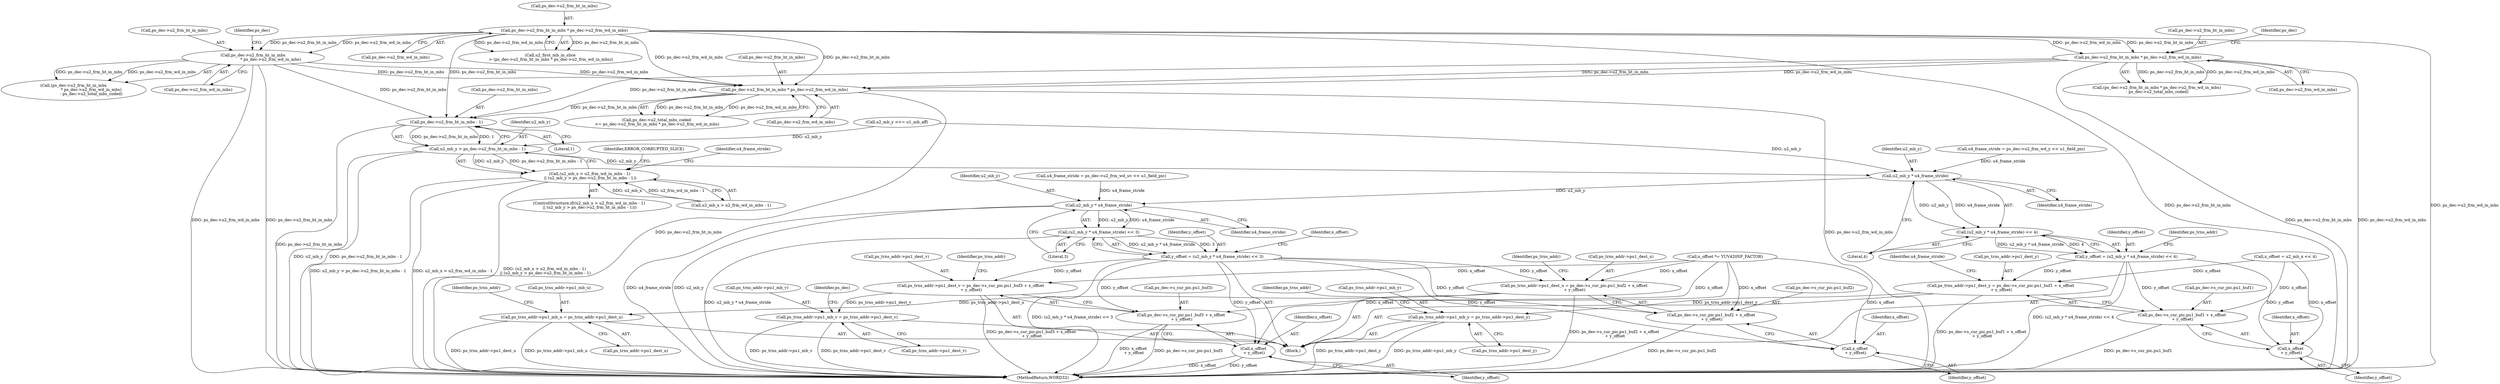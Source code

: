 digraph "0_Android_0b23c81c3dd9ec38f7e6806a3955fed1925541a0_2@pointer" {
"1001984" [label="(Call,ps_dec->u2_frm_ht_in_mbs - 1)"];
"1000235" [label="(Call,ps_dec->u2_frm_ht_in_mbs * ps_dec->u2_frm_wd_in_mbs)"];
"1000997" [label="(Call,ps_dec->u2_frm_ht_in_mbs * ps_dec->u2_frm_wd_in_mbs)"];
"1001103" [label="(Call,ps_dec->u2_frm_ht_in_mbs\n                            * ps_dec->u2_frm_wd_in_mbs)"];
"1001218" [label="(Call,ps_dec->u2_frm_ht_in_mbs * ps_dec->u2_frm_wd_in_mbs)"];
"1001982" [label="(Call,u2_mb_y > ps_dec->u2_frm_ht_in_mbs - 1)"];
"1001976" [label="(Call,(u2_mb_x > u2_frm_wd_in_mbs - 1)\n || (u2_mb_y > ps_dec->u2_frm_ht_in_mbs - 1))"];
"1002007" [label="(Call,u2_mb_y * u4_frame_stride)"];
"1002006" [label="(Call,(u2_mb_y * u4_frame_stride) << 4)"];
"1002004" [label="(Call,y_offset = (u2_mb_y * u4_frame_stride) << 4)"];
"1002011" [label="(Call,ps_trns_addr->pu1_dest_y = ps_dec->s_cur_pic.pu1_buf1 + x_offset\n + y_offset)"];
"1002070" [label="(Call,ps_trns_addr->pu1_mb_y = ps_trns_addr->pu1_dest_y)"];
"1002015" [label="(Call,ps_dec->s_cur_pic.pu1_buf1 + x_offset\n + y_offset)"];
"1002021" [label="(Call,x_offset\n + y_offset)"];
"1002037" [label="(Call,u2_mb_y * u4_frame_stride)"];
"1002036" [label="(Call,(u2_mb_y * u4_frame_stride) << 3)"];
"1002034" [label="(Call,y_offset = (u2_mb_y * u4_frame_stride) << 3)"];
"1002044" [label="(Call,ps_trns_addr->pu1_dest_u = ps_dec->s_cur_pic.pu1_buf2 + x_offset\n + y_offset)"];
"1002077" [label="(Call,ps_trns_addr->pu1_mb_u = ps_trns_addr->pu1_dest_u)"];
"1002048" [label="(Call,ps_dec->s_cur_pic.pu1_buf2 + x_offset\n + y_offset)"];
"1002054" [label="(Call,x_offset\n + y_offset)"];
"1002057" [label="(Call,ps_trns_addr->pu1_dest_v = ps_dec->s_cur_pic.pu1_buf3 + x_offset\n + y_offset)"];
"1002084" [label="(Call,ps_trns_addr->pu1_mb_v = ps_trns_addr->pu1_dest_v)"];
"1002061" [label="(Call,ps_dec->s_cur_pic.pu1_buf3 + x_offset\n + y_offset)"];
"1002067" [label="(Call,x_offset\n + y_offset)"];
"1001982" [label="(Call,u2_mb_y > ps_dec->u2_frm_ht_in_mbs - 1)"];
"1002062" [label="(Call,ps_dec->s_cur_pic.pu1_buf3)"];
"1002010" [label="(Literal,4)"];
"1001102" [label="(Call,(ps_dec->u2_frm_ht_in_mbs\n                            * ps_dec->u2_frm_wd_in_mbs)\n                            - ps_dec->u2_total_mbs_coded)"];
"1000235" [label="(Call,ps_dec->u2_frm_ht_in_mbs * ps_dec->u2_frm_wd_in_mbs)"];
"1002085" [label="(Call,ps_trns_addr->pu1_mb_v)"];
"1001111" [label="(Identifier,ps_dec)"];
"1002094" [label="(Identifier,ps_dec)"];
"1001214" [label="(Call,ps_dec->u2_total_mbs_coded\n >= ps_dec->u2_frm_ht_in_mbs * ps_dec->u2_frm_wd_in_mbs)"];
"1002068" [label="(Identifier,x_offset)"];
"1001972" [label="(Call,u2_mb_y <<= u1_mb_aff)"];
"1002045" [label="(Call,ps_trns_addr->pu1_dest_u)"];
"1002049" [label="(Call,ps_dec->s_cur_pic.pu1_buf2)"];
"1002009" [label="(Identifier,u4_frame_stride)"];
"1002067" [label="(Call,x_offset\n + y_offset)"];
"1002039" [label="(Identifier,u4_frame_stride)"];
"1001107" [label="(Call,ps_dec->u2_frm_wd_in_mbs)"];
"1002086" [label="(Identifier,ps_trns_addr)"];
"1001985" [label="(Call,ps_dec->u2_frm_ht_in_mbs)"];
"1002011" [label="(Call,ps_trns_addr->pu1_dest_y = ps_dec->s_cur_pic.pu1_buf1 + x_offset\n + y_offset)"];
"1002016" [label="(Call,ps_dec->s_cur_pic.pu1_buf1)"];
"1002013" [label="(Identifier,ps_trns_addr)"];
"1002007" [label="(Call,u2_mb_y * u4_frame_stride)"];
"1002038" [label="(Identifier,u2_mb_y)"];
"1002023" [label="(Identifier,y_offset)"];
"1002022" [label="(Identifier,x_offset)"];
"1000236" [label="(Call,ps_dec->u2_frm_ht_in_mbs)"];
"1000996" [label="(Call,(ps_dec->u2_frm_ht_in_mbs * ps_dec->u2_frm_wd_in_mbs)\n - ps_dec->u2_total_mbs_coded)"];
"1002084" [label="(Call,ps_trns_addr->pu1_mb_v = ps_trns_addr->pu1_dest_v)"];
"1002021" [label="(Call,x_offset\n + y_offset)"];
"1002079" [label="(Identifier,ps_trns_addr)"];
"1002024" [label="(Call,u4_frame_stride = ps_dec->u2_frm_wd_uv << u1_field_pic)"];
"1002056" [label="(Identifier,y_offset)"];
"1001001" [label="(Call,ps_dec->u2_frm_wd_in_mbs)"];
"1001984" [label="(Call,ps_dec->u2_frm_ht_in_mbs - 1)"];
"1001104" [label="(Call,ps_dec->u2_frm_ht_in_mbs)"];
"1000998" [label="(Call,ps_dec->u2_frm_ht_in_mbs)"];
"1002005" [label="(Identifier,y_offset)"];
"1002055" [label="(Identifier,x_offset)"];
"1001983" [label="(Identifier,u2_mb_y)"];
"1001992" [label="(Call,u4_frame_stride = ps_dec->u2_frm_wd_y << u1_field_pic)"];
"1002071" [label="(Call,ps_trns_addr->pu1_mb_y)"];
"1001976" [label="(Call,(u2_mb_x > u2_frm_wd_in_mbs - 1)\n || (u2_mb_y > ps_dec->u2_frm_ht_in_mbs - 1))"];
"1002081" [label="(Call,ps_trns_addr->pu1_dest_u)"];
"1002025" [label="(Identifier,u4_frame_stride)"];
"1001005" [label="(Identifier,ps_dec)"];
"1001977" [label="(Call,u2_mb_x > u2_frm_wd_in_mbs - 1)"];
"1002037" [label="(Call,u2_mb_y * u4_frame_stride)"];
"1002004" [label="(Call,y_offset = (u2_mb_y * u4_frame_stride) << 4)"];
"1002070" [label="(Call,ps_trns_addr->pu1_mb_y = ps_trns_addr->pu1_dest_y)"];
"1001988" [label="(Literal,1)"];
"1001938" [label="(Block,)"];
"1002044" [label="(Call,ps_trns_addr->pu1_dest_u = ps_dec->s_cur_pic.pu1_buf2 + x_offset\n + y_offset)"];
"1002042" [label="(Identifier,x_offset)"];
"1002036" [label="(Call,(u2_mb_y * u4_frame_stride) << 3)"];
"1002054" [label="(Call,x_offset\n + y_offset)"];
"1000997" [label="(Call,ps_dec->u2_frm_ht_in_mbs * ps_dec->u2_frm_wd_in_mbs)"];
"1001222" [label="(Call,ps_dec->u2_frm_wd_in_mbs)"];
"1000239" [label="(Call,ps_dec->u2_frm_wd_in_mbs)"];
"1002006" [label="(Call,(u2_mb_y * u4_frame_stride) << 4)"];
"1002035" [label="(Identifier,y_offset)"];
"1001993" [label="(Identifier,u4_frame_stride)"];
"1000233" [label="(Call,u2_first_mb_in_slice\n > (ps_dec->u2_frm_ht_in_mbs * ps_dec->u2_frm_wd_in_mbs))"];
"1002078" [label="(Call,ps_trns_addr->pu1_mb_u)"];
"1002058" [label="(Call,ps_trns_addr->pu1_dest_v)"];
"1002069" [label="(Identifier,y_offset)"];
"1001999" [label="(Call,x_offset = u2_mb_x << 4)"];
"1002057" [label="(Call,ps_trns_addr->pu1_dest_v = ps_dec->s_cur_pic.pu1_buf3 + x_offset\n + y_offset)"];
"1001991" [label="(Identifier,ERROR_CORRUPTED_SLICE)"];
"1002589" [label="(MethodReturn,WORD32)"];
"1002061" [label="(Call,ps_dec->s_cur_pic.pu1_buf3 + x_offset\n + y_offset)"];
"1002012" [label="(Call,ps_trns_addr->pu1_dest_y)"];
"1002034" [label="(Call,y_offset = (u2_mb_y * u4_frame_stride) << 3)"];
"1001103" [label="(Call,ps_dec->u2_frm_ht_in_mbs\n                            * ps_dec->u2_frm_wd_in_mbs)"];
"1002088" [label="(Call,ps_trns_addr->pu1_dest_v)"];
"1002059" [label="(Identifier,ps_trns_addr)"];
"1001218" [label="(Call,ps_dec->u2_frm_ht_in_mbs * ps_dec->u2_frm_wd_in_mbs)"];
"1001975" [label="(ControlStructure,if((u2_mb_x > u2_frm_wd_in_mbs - 1)\n || (u2_mb_y > ps_dec->u2_frm_ht_in_mbs - 1)))"];
"1002041" [label="(Call,x_offset *= YUV420SP_FACTOR)"];
"1002048" [label="(Call,ps_dec->s_cur_pic.pu1_buf2 + x_offset\n + y_offset)"];
"1001219" [label="(Call,ps_dec->u2_frm_ht_in_mbs)"];
"1002074" [label="(Call,ps_trns_addr->pu1_dest_y)"];
"1002015" [label="(Call,ps_dec->s_cur_pic.pu1_buf1 + x_offset\n + y_offset)"];
"1002072" [label="(Identifier,ps_trns_addr)"];
"1002008" [label="(Identifier,u2_mb_y)"];
"1002040" [label="(Literal,3)"];
"1002077" [label="(Call,ps_trns_addr->pu1_mb_u = ps_trns_addr->pu1_dest_u)"];
"1001984" -> "1001982"  [label="AST: "];
"1001984" -> "1001988"  [label="CFG: "];
"1001985" -> "1001984"  [label="AST: "];
"1001988" -> "1001984"  [label="AST: "];
"1001982" -> "1001984"  [label="CFG: "];
"1001984" -> "1002589"  [label="DDG: ps_dec->u2_frm_ht_in_mbs"];
"1001984" -> "1001982"  [label="DDG: ps_dec->u2_frm_ht_in_mbs"];
"1001984" -> "1001982"  [label="DDG: 1"];
"1000235" -> "1001984"  [label="DDG: ps_dec->u2_frm_ht_in_mbs"];
"1000997" -> "1001984"  [label="DDG: ps_dec->u2_frm_ht_in_mbs"];
"1001103" -> "1001984"  [label="DDG: ps_dec->u2_frm_ht_in_mbs"];
"1001218" -> "1001984"  [label="DDG: ps_dec->u2_frm_ht_in_mbs"];
"1000235" -> "1000233"  [label="AST: "];
"1000235" -> "1000239"  [label="CFG: "];
"1000236" -> "1000235"  [label="AST: "];
"1000239" -> "1000235"  [label="AST: "];
"1000233" -> "1000235"  [label="CFG: "];
"1000235" -> "1002589"  [label="DDG: ps_dec->u2_frm_ht_in_mbs"];
"1000235" -> "1002589"  [label="DDG: ps_dec->u2_frm_wd_in_mbs"];
"1000235" -> "1000233"  [label="DDG: ps_dec->u2_frm_ht_in_mbs"];
"1000235" -> "1000233"  [label="DDG: ps_dec->u2_frm_wd_in_mbs"];
"1000235" -> "1000997"  [label="DDG: ps_dec->u2_frm_ht_in_mbs"];
"1000235" -> "1000997"  [label="DDG: ps_dec->u2_frm_wd_in_mbs"];
"1000235" -> "1001103"  [label="DDG: ps_dec->u2_frm_ht_in_mbs"];
"1000235" -> "1001103"  [label="DDG: ps_dec->u2_frm_wd_in_mbs"];
"1000235" -> "1001218"  [label="DDG: ps_dec->u2_frm_ht_in_mbs"];
"1000235" -> "1001218"  [label="DDG: ps_dec->u2_frm_wd_in_mbs"];
"1000997" -> "1000996"  [label="AST: "];
"1000997" -> "1001001"  [label="CFG: "];
"1000998" -> "1000997"  [label="AST: "];
"1001001" -> "1000997"  [label="AST: "];
"1001005" -> "1000997"  [label="CFG: "];
"1000997" -> "1002589"  [label="DDG: ps_dec->u2_frm_ht_in_mbs"];
"1000997" -> "1002589"  [label="DDG: ps_dec->u2_frm_wd_in_mbs"];
"1000997" -> "1000996"  [label="DDG: ps_dec->u2_frm_ht_in_mbs"];
"1000997" -> "1000996"  [label="DDG: ps_dec->u2_frm_wd_in_mbs"];
"1000997" -> "1001218"  [label="DDG: ps_dec->u2_frm_ht_in_mbs"];
"1000997" -> "1001218"  [label="DDG: ps_dec->u2_frm_wd_in_mbs"];
"1001103" -> "1001102"  [label="AST: "];
"1001103" -> "1001107"  [label="CFG: "];
"1001104" -> "1001103"  [label="AST: "];
"1001107" -> "1001103"  [label="AST: "];
"1001111" -> "1001103"  [label="CFG: "];
"1001103" -> "1002589"  [label="DDG: ps_dec->u2_frm_ht_in_mbs"];
"1001103" -> "1002589"  [label="DDG: ps_dec->u2_frm_wd_in_mbs"];
"1001103" -> "1001102"  [label="DDG: ps_dec->u2_frm_ht_in_mbs"];
"1001103" -> "1001102"  [label="DDG: ps_dec->u2_frm_wd_in_mbs"];
"1001103" -> "1001218"  [label="DDG: ps_dec->u2_frm_ht_in_mbs"];
"1001103" -> "1001218"  [label="DDG: ps_dec->u2_frm_wd_in_mbs"];
"1001218" -> "1001214"  [label="AST: "];
"1001218" -> "1001222"  [label="CFG: "];
"1001219" -> "1001218"  [label="AST: "];
"1001222" -> "1001218"  [label="AST: "];
"1001214" -> "1001218"  [label="CFG: "];
"1001218" -> "1002589"  [label="DDG: ps_dec->u2_frm_ht_in_mbs"];
"1001218" -> "1002589"  [label="DDG: ps_dec->u2_frm_wd_in_mbs"];
"1001218" -> "1001214"  [label="DDG: ps_dec->u2_frm_ht_in_mbs"];
"1001218" -> "1001214"  [label="DDG: ps_dec->u2_frm_wd_in_mbs"];
"1001982" -> "1001976"  [label="AST: "];
"1001983" -> "1001982"  [label="AST: "];
"1001976" -> "1001982"  [label="CFG: "];
"1001982" -> "1002589"  [label="DDG: u2_mb_y"];
"1001982" -> "1002589"  [label="DDG: ps_dec->u2_frm_ht_in_mbs - 1"];
"1001982" -> "1001976"  [label="DDG: u2_mb_y"];
"1001982" -> "1001976"  [label="DDG: ps_dec->u2_frm_ht_in_mbs - 1"];
"1001972" -> "1001982"  [label="DDG: u2_mb_y"];
"1001982" -> "1002007"  [label="DDG: u2_mb_y"];
"1001976" -> "1001975"  [label="AST: "];
"1001976" -> "1001977"  [label="CFG: "];
"1001977" -> "1001976"  [label="AST: "];
"1001991" -> "1001976"  [label="CFG: "];
"1001993" -> "1001976"  [label="CFG: "];
"1001976" -> "1002589"  [label="DDG: u2_mb_y > ps_dec->u2_frm_ht_in_mbs - 1"];
"1001976" -> "1002589"  [label="DDG: u2_mb_x > u2_frm_wd_in_mbs - 1"];
"1001976" -> "1002589"  [label="DDG: (u2_mb_x > u2_frm_wd_in_mbs - 1)\n || (u2_mb_y > ps_dec->u2_frm_ht_in_mbs - 1)"];
"1001977" -> "1001976"  [label="DDG: u2_mb_x"];
"1001977" -> "1001976"  [label="DDG: u2_frm_wd_in_mbs - 1"];
"1002007" -> "1002006"  [label="AST: "];
"1002007" -> "1002009"  [label="CFG: "];
"1002008" -> "1002007"  [label="AST: "];
"1002009" -> "1002007"  [label="AST: "];
"1002010" -> "1002007"  [label="CFG: "];
"1002007" -> "1002006"  [label="DDG: u2_mb_y"];
"1002007" -> "1002006"  [label="DDG: u4_frame_stride"];
"1001972" -> "1002007"  [label="DDG: u2_mb_y"];
"1001992" -> "1002007"  [label="DDG: u4_frame_stride"];
"1002007" -> "1002037"  [label="DDG: u2_mb_y"];
"1002006" -> "1002004"  [label="AST: "];
"1002006" -> "1002010"  [label="CFG: "];
"1002010" -> "1002006"  [label="AST: "];
"1002004" -> "1002006"  [label="CFG: "];
"1002006" -> "1002004"  [label="DDG: u2_mb_y * u4_frame_stride"];
"1002006" -> "1002004"  [label="DDG: 4"];
"1002004" -> "1001938"  [label="AST: "];
"1002005" -> "1002004"  [label="AST: "];
"1002013" -> "1002004"  [label="CFG: "];
"1002004" -> "1002589"  [label="DDG: (u2_mb_y * u4_frame_stride) << 4"];
"1002004" -> "1002011"  [label="DDG: y_offset"];
"1002004" -> "1002015"  [label="DDG: y_offset"];
"1002004" -> "1002021"  [label="DDG: y_offset"];
"1002011" -> "1001938"  [label="AST: "];
"1002011" -> "1002015"  [label="CFG: "];
"1002012" -> "1002011"  [label="AST: "];
"1002015" -> "1002011"  [label="AST: "];
"1002025" -> "1002011"  [label="CFG: "];
"1002011" -> "1002589"  [label="DDG: ps_dec->s_cur_pic.pu1_buf1 + x_offset\n + y_offset"];
"1001999" -> "1002011"  [label="DDG: x_offset"];
"1002011" -> "1002070"  [label="DDG: ps_trns_addr->pu1_dest_y"];
"1002070" -> "1001938"  [label="AST: "];
"1002070" -> "1002074"  [label="CFG: "];
"1002071" -> "1002070"  [label="AST: "];
"1002074" -> "1002070"  [label="AST: "];
"1002079" -> "1002070"  [label="CFG: "];
"1002070" -> "1002589"  [label="DDG: ps_trns_addr->pu1_mb_y"];
"1002070" -> "1002589"  [label="DDG: ps_trns_addr->pu1_dest_y"];
"1002015" -> "1002021"  [label="CFG: "];
"1002016" -> "1002015"  [label="AST: "];
"1002021" -> "1002015"  [label="AST: "];
"1002015" -> "1002589"  [label="DDG: ps_dec->s_cur_pic.pu1_buf1"];
"1001999" -> "1002015"  [label="DDG: x_offset"];
"1002021" -> "1002023"  [label="CFG: "];
"1002022" -> "1002021"  [label="AST: "];
"1002023" -> "1002021"  [label="AST: "];
"1001999" -> "1002021"  [label="DDG: x_offset"];
"1002037" -> "1002036"  [label="AST: "];
"1002037" -> "1002039"  [label="CFG: "];
"1002038" -> "1002037"  [label="AST: "];
"1002039" -> "1002037"  [label="AST: "];
"1002040" -> "1002037"  [label="CFG: "];
"1002037" -> "1002589"  [label="DDG: u2_mb_y"];
"1002037" -> "1002589"  [label="DDG: u4_frame_stride"];
"1002037" -> "1002036"  [label="DDG: u2_mb_y"];
"1002037" -> "1002036"  [label="DDG: u4_frame_stride"];
"1002024" -> "1002037"  [label="DDG: u4_frame_stride"];
"1002036" -> "1002034"  [label="AST: "];
"1002036" -> "1002040"  [label="CFG: "];
"1002040" -> "1002036"  [label="AST: "];
"1002034" -> "1002036"  [label="CFG: "];
"1002036" -> "1002589"  [label="DDG: u2_mb_y * u4_frame_stride"];
"1002036" -> "1002034"  [label="DDG: u2_mb_y * u4_frame_stride"];
"1002036" -> "1002034"  [label="DDG: 3"];
"1002034" -> "1001938"  [label="AST: "];
"1002035" -> "1002034"  [label="AST: "];
"1002042" -> "1002034"  [label="CFG: "];
"1002034" -> "1002589"  [label="DDG: (u2_mb_y * u4_frame_stride) << 3"];
"1002034" -> "1002044"  [label="DDG: y_offset"];
"1002034" -> "1002048"  [label="DDG: y_offset"];
"1002034" -> "1002054"  [label="DDG: y_offset"];
"1002034" -> "1002057"  [label="DDG: y_offset"];
"1002034" -> "1002061"  [label="DDG: y_offset"];
"1002034" -> "1002067"  [label="DDG: y_offset"];
"1002044" -> "1001938"  [label="AST: "];
"1002044" -> "1002048"  [label="CFG: "];
"1002045" -> "1002044"  [label="AST: "];
"1002048" -> "1002044"  [label="AST: "];
"1002059" -> "1002044"  [label="CFG: "];
"1002044" -> "1002589"  [label="DDG: ps_dec->s_cur_pic.pu1_buf2 + x_offset\n + y_offset"];
"1002041" -> "1002044"  [label="DDG: x_offset"];
"1002044" -> "1002077"  [label="DDG: ps_trns_addr->pu1_dest_u"];
"1002077" -> "1001938"  [label="AST: "];
"1002077" -> "1002081"  [label="CFG: "];
"1002078" -> "1002077"  [label="AST: "];
"1002081" -> "1002077"  [label="AST: "];
"1002086" -> "1002077"  [label="CFG: "];
"1002077" -> "1002589"  [label="DDG: ps_trns_addr->pu1_dest_u"];
"1002077" -> "1002589"  [label="DDG: ps_trns_addr->pu1_mb_u"];
"1002048" -> "1002054"  [label="CFG: "];
"1002049" -> "1002048"  [label="AST: "];
"1002054" -> "1002048"  [label="AST: "];
"1002048" -> "1002589"  [label="DDG: ps_dec->s_cur_pic.pu1_buf2"];
"1002041" -> "1002048"  [label="DDG: x_offset"];
"1002054" -> "1002056"  [label="CFG: "];
"1002055" -> "1002054"  [label="AST: "];
"1002056" -> "1002054"  [label="AST: "];
"1002041" -> "1002054"  [label="DDG: x_offset"];
"1002057" -> "1001938"  [label="AST: "];
"1002057" -> "1002061"  [label="CFG: "];
"1002058" -> "1002057"  [label="AST: "];
"1002061" -> "1002057"  [label="AST: "];
"1002072" -> "1002057"  [label="CFG: "];
"1002057" -> "1002589"  [label="DDG: ps_dec->s_cur_pic.pu1_buf3 + x_offset\n + y_offset"];
"1002041" -> "1002057"  [label="DDG: x_offset"];
"1002057" -> "1002084"  [label="DDG: ps_trns_addr->pu1_dest_v"];
"1002084" -> "1001938"  [label="AST: "];
"1002084" -> "1002088"  [label="CFG: "];
"1002085" -> "1002084"  [label="AST: "];
"1002088" -> "1002084"  [label="AST: "];
"1002094" -> "1002084"  [label="CFG: "];
"1002084" -> "1002589"  [label="DDG: ps_trns_addr->pu1_mb_v"];
"1002084" -> "1002589"  [label="DDG: ps_trns_addr->pu1_dest_v"];
"1002061" -> "1002067"  [label="CFG: "];
"1002062" -> "1002061"  [label="AST: "];
"1002067" -> "1002061"  [label="AST: "];
"1002061" -> "1002589"  [label="DDG: x_offset\n + y_offset"];
"1002061" -> "1002589"  [label="DDG: ps_dec->s_cur_pic.pu1_buf3"];
"1002041" -> "1002061"  [label="DDG: x_offset"];
"1002067" -> "1002069"  [label="CFG: "];
"1002068" -> "1002067"  [label="AST: "];
"1002069" -> "1002067"  [label="AST: "];
"1002067" -> "1002589"  [label="DDG: x_offset"];
"1002067" -> "1002589"  [label="DDG: y_offset"];
"1002041" -> "1002067"  [label="DDG: x_offset"];
}
